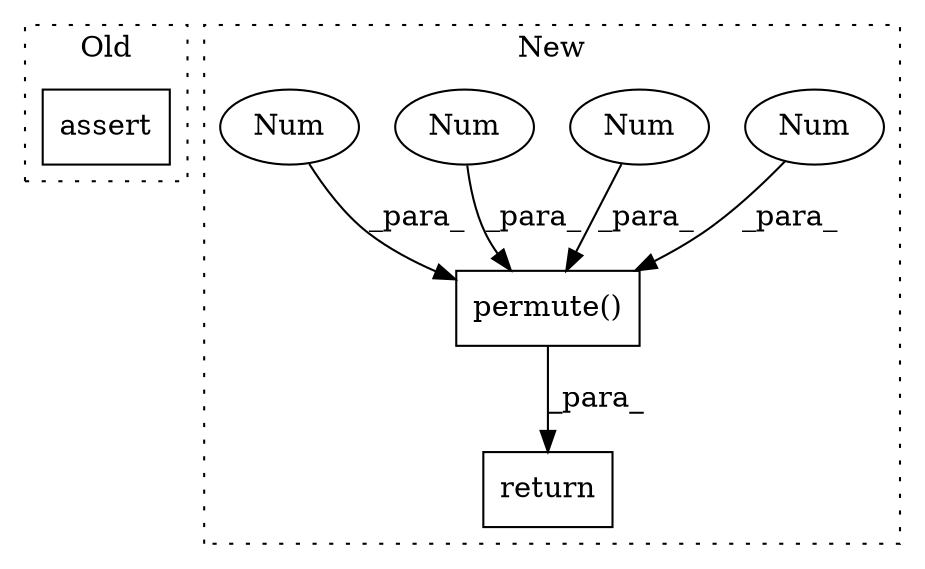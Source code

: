 digraph G {
subgraph cluster0 {
1 [label="assert" a="65" s="7668" l="6" shape="box"];
label = "Old";
style="dotted";
}
subgraph cluster1 {
2 [label="permute()" a="75" s="5464,5484" l="10,1" shape="box"];
3 [label="Num" a="76" s="5477" l="1" shape="ellipse"];
4 [label="Num" a="76" s="5483" l="1" shape="ellipse"];
5 [label="Num" a="76" s="5474" l="1" shape="ellipse"];
6 [label="Num" a="76" s="5480" l="1" shape="ellipse"];
7 [label="return" a="93" s="5510" l="7" shape="box"];
label = "New";
style="dotted";
}
2 -> 7 [label="_para_"];
3 -> 2 [label="_para_"];
4 -> 2 [label="_para_"];
5 -> 2 [label="_para_"];
6 -> 2 [label="_para_"];
}